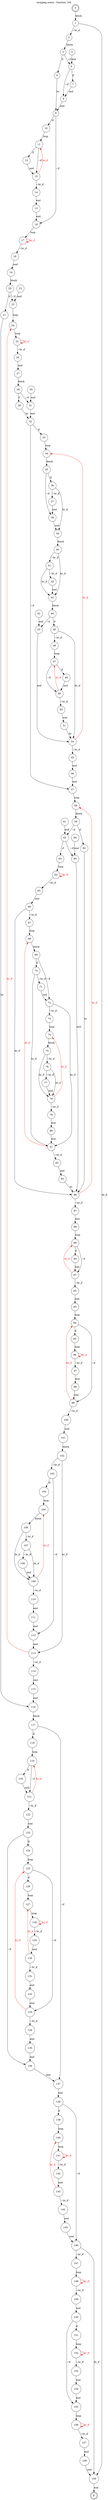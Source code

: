 digraph finite_state_machine {
    label = "mozjpeg.wasm - function 104"
    labelloc =  t
    labelfontsize = 16
    labelfontcolor = black
    labelfontname = "Helvetica"
    node [shape = doublecircle]; 0 E ;
    node [shape = circle];
    0 -> 1[label="block"];
    1 -> 2[label="~br_if"];
    1 -> 159[label="br_if"];
    2 -> 3[label="block"];
    3 -> 4[label="if"];
    3 -> 6[label="~if"];
    4 -> 9[label="br"];
    5 -> 6[label="end"];
    6 -> 7[label="if"];
    6 -> 8[label="~if"];
    7 -> 8[label="end"];
    8 -> 9[label="end"];
    9 -> 10[label="if"];
    9 -> 16[label="~if"];
    10 -> 11[label="loop"];
    11 -> 12[label="if"];
    11 -> 13[label="~if"];
    12 -> 13[label="end"];
    13 -> 14[label="~br_if"];
    13 -> 11[color="red" fontcolor="red" label="br_if"];
    14 -> 15[label="end"];
    15 -> 16[label="end"];
    16 -> 17[label="loop"];
    17 -> 18[label="~br_if"];
    17 -> 17[color="red" fontcolor="red" label="br_if"];
    18 -> 19[label="end"];
    19 -> 20[label="block"];
    20 -> 21[label="if"];
    20 -> 23[label="~if"];
    21 -> 116[label="br"];
    22 -> 23[label="end"];
    23 -> 24[label="loop"];
    24 -> 25[label="loop"];
    25 -> 26[label="~br_if"];
    25 -> 25[color="red" fontcolor="red" label="br_if"];
    26 -> 27[label="end"];
    27 -> 28[label="block"];
    28 -> 29[label="if"];
    28 -> 31[label="~if"];
    29 -> 32[label="br"];
    30 -> 31[label="end"];
    31 -> 32[label="end"];
    32 -> 33[label="if"];
    32 -> 57[label="~if"];
    33 -> 34[label="loop"];
    34 -> 35[label="block"];
    35 -> 36[label="if"];
    35 -> 38[label="~if"];
    36 -> 37[label="~br_if"];
    36 -> 39[label="br_if"];
    37 -> 38[label="end"];
    38 -> 39[label="end"];
    39 -> 40[label="block"];
    40 -> 41[label="~br_if"];
    40 -> 43[label="br_if"];
    41 -> 42[label="~br_if"];
    41 -> 43[label="br_if"];
    42 -> 43[label="end"];
    43 -> 44[label="block"];
    44 -> 45[label="if"];
    44 -> 53[label="~if"];
    45 -> 46[label="~br_if"];
    45 -> 54[label="br_if"];
    46 -> 47[label="loop"];
    47 -> 48[label="if"];
    47 -> 49[label="~if"];
    48 -> 49[label="end"];
    49 -> 50[label="~br_if"];
    49 -> 47[color="red" fontcolor="red" label="br_if"];
    50 -> 51[label="end"];
    51 -> 54[label="br"];
    52 -> 53[label="end"];
    53 -> 54[label="end"];
    54 -> 55[label="~br_if"];
    54 -> 34[color="red" fontcolor="red" label="br_if"];
    55 -> 56[label="end"];
    56 -> 57[label="end"];
    57 -> 58[label="loop"];
    58 -> 59[label="block"];
    59 -> 60[label="if"];
    59 -> 62[label="~if"];
    60 -> 86[label="br"];
    61 -> 62[label="end"];
    62 -> 63[label="if"];
    62 -> 85[label="~if"];
    63 -> 64[label="loop"];
    64 -> 65[label="~br_if"];
    64 -> 64[color="red" fontcolor="red" label="br_if"];
    65 -> 66[label="end"];
    66 -> 67[label="~br_if"];
    66 -> 86[label="br_if"];
    67 -> 68[label="loop"];
    68 -> 69[label="block"];
    69 -> 70[label="if"];
    69 -> 72[label="~if"];
    70 -> 71[label="~br_if"];
    70 -> 81[label="br_if"];
    71 -> 72[label="end"];
    72 -> 73[label="~br_if"];
    72 -> 81[label="br_if"];
    73 -> 74[label="loop"];
    74 -> 75[label="block"];
    75 -> 76[label="~br_if"];
    75 -> 78[label="br_if"];
    76 -> 77[label="~br_if"];
    76 -> 78[label="br_if"];
    77 -> 78[label="end"];
    78 -> 79[label="~br_if"];
    78 -> 74[color="red" fontcolor="red" label="br_if"];
    79 -> 80[label="end"];
    80 -> 81[label="end"];
    81 -> 82[label="~br_if"];
    81 -> 68[color="red" fontcolor="red" label="br_if"];
    82 -> 83[label="end"];
    83 -> 86[label="br"];
    84 -> 85[label="end"];
    85 -> 86[label="end"];
    86 -> 87[label="~br_if"];
    86 -> 58[color="red" fontcolor="red" label="br_if"];
    87 -> 88[label="end"];
    88 -> 89[label="loop"];
    89 -> 90[label="if"];
    89 -> 91[label="~if"];
    90 -> 91[label="end"];
    91 -> 92[label="~br_if"];
    91 -> 89[color="red" fontcolor="red" label="br_if"];
    92 -> 93[label="end"];
    93 -> 94[label="loop"];
    94 -> 95[label="if"];
    94 -> 99[label="~if"];
    95 -> 96[label="loop"];
    96 -> 97[label="~br_if"];
    96 -> 96[color="red" fontcolor="red" label="br_if"];
    97 -> 98[label="end"];
    98 -> 99[label="end"];
    99 -> 100[label="~br_if"];
    99 -> 94[color="red" fontcolor="red" label="br_if"];
    100 -> 101[label="end"];
    101 -> 102[label="block"];
    102 -> 103[label="~br_if"];
    102 -> 113[label="br_if"];
    103 -> 104[label="if"];
    103 -> 112[label="~if"];
    104 -> 105[label="loop"];
    105 -> 106[label="block"];
    106 -> 107[label="~br_if"];
    106 -> 109[label="br_if"];
    107 -> 108[label="~br_if"];
    107 -> 109[label="br_if"];
    108 -> 109[label="end"];
    109 -> 110[label="~br_if"];
    109 -> 105[color="red" fontcolor="red" label="br_if"];
    110 -> 111[label="end"];
    111 -> 112[label="end"];
    112 -> 113[label="end"];
    113 -> 114[label="~br_if"];
    113 -> 24[color="red" fontcolor="red" label="br_if"];
    114 -> 115[label="end"];
    115 -> 116[label="end"];
    116 -> 117[label="block"];
    117 -> 118[label="if"];
    117 -> 137[label="~if"];
    118 -> 119[label="loop"];
    119 -> 120[label="if"];
    119 -> 121[label="~if"];
    120 -> 121[label="end"];
    121 -> 122[label="~br_if"];
    121 -> 119[color="red" fontcolor="red" label="br_if"];
    122 -> 123[label="end"];
    123 -> 124[label="if"];
    123 -> 136[label="~if"];
    124 -> 125[label="loop"];
    125 -> 126[label="if"];
    125 -> 133[label="~if"];
    126 -> 127[label="loop"];
    127 -> 128[label="loop"];
    128 -> 129[label="~br_if"];
    128 -> 128[color="red" fontcolor="red" label="br_if"];
    129 -> 130[label="end"];
    130 -> 131[label="~br_if"];
    130 -> 127[color="red" fontcolor="red" label="br_if"];
    131 -> 132[label="end"];
    132 -> 133[label="end"];
    133 -> 134[label="~br_if"];
    133 -> 125[color="red" fontcolor="red" label="br_if"];
    134 -> 135[label="end"];
    135 -> 136[label="end"];
    136 -> 137[label="end"];
    137 -> 138[label="end"];
    138 -> 139[label="if"];
    138 -> 146[label="~if"];
    139 -> 140[label="loop"];
    140 -> 141[label="loop"];
    141 -> 142[label="~br_if"];
    141 -> 141[color="red" fontcolor="red" label="br_if"];
    142 -> 143[label="end"];
    143 -> 144[label="~br_if"];
    143 -> 140[color="red" fontcolor="red" label="br_if"];
    144 -> 145[label="end"];
    145 -> 146[label="end"];
    146 -> 147[label="~br_if"];
    146 -> 159[label="br_if"];
    147 -> 148[label="loop"];
    148 -> 149[label="~br_if"];
    148 -> 148[color="red" fontcolor="red" label="br_if"];
    149 -> 150[label="end"];
    150 -> 151[label="if"];
    150 -> 155[label="~if"];
    151 -> 152[label="loop"];
    152 -> 153[label="~br_if"];
    152 -> 152[color="red" fontcolor="red" label="br_if"];
    153 -> 154[label="end"];
    154 -> 155[label="end"];
    155 -> 156[label="loop"];
    156 -> 157[label="~br_if"];
    156 -> 156[color="red" fontcolor="red" label="br_if"];
    157 -> 158[label="end"];
    158 -> 159[label="end"];
    159 -> E[label="end"];
}
